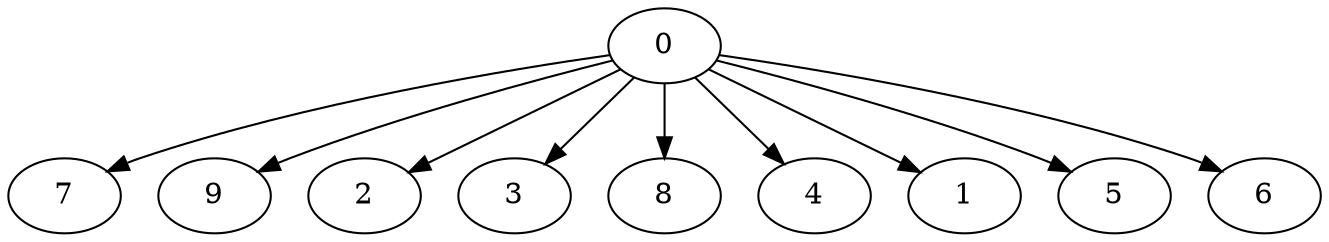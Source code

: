 digraph "Fork_Nodes_10_CCR_1.02_WeightType_Random#1" {
	graph ["Duplicate states"=0,
		GraphType=Fork,
		"Max states in OPEN"=0,
		Modes="120000ms; topo-ordered tasks, ; Pruning: task equivalence, fixed order ready list, ; F-value: ; Optimisation: best schedule length (\
SL) optimisation on equal, ",
		NumberOfTasks=10,
		"Pruned using list schedule length"=60,
		"States removed from OPEN"=0,
		TargetSystem="Homogeneous-2",
		"Time to schedule (ms)"=85,
		"Total idle time"=5,
		"Total schedule length"=29,
		"Total sequential time"=53,
		"Total states created"=159
	];
	0	["Finish time"=3,
		Processor=0,
		"Start time"=0,
		Weight=3];
	7	["Finish time"=29,
		Processor=1,
		"Start time"=20,
		Weight=9];
	0 -> 7	[Weight=9];
	9	["Finish time"=14,
		Processor=1,
		"Start time"=5,
		Weight=9];
	0 -> 9	[Weight=2];
	2	["Finish time"=10,
		Processor=0,
		"Start time"=3,
		Weight=7];
	0 -> 2	[Weight=3];
	3	["Finish time"=29,
		Processor=0,
		"Start time"=22,
		Weight=7];
	0 -> 3	[Weight=9];
	8	["Finish time"=17,
		Processor=0,
		"Start time"=10,
		Weight=7];
	0 -> 8	[Weight=5];
	4	["Finish time"=18,
		Processor=1,
		"Start time"=14,
		Weight=4];
	0 -> 4	[Weight=6];
	1	["Finish time"=20,
		Processor=0,
		"Start time"=17,
		Weight=3];
	0 -> 1	[Weight=6];
	5	["Finish time"=22,
		Processor=0,
		"Start time"=20,
		Weight=2];
	0 -> 5	[Weight=7];
	6	["Finish time"=20,
		Processor=1,
		"Start time"=18,
		Weight=2];
	0 -> 6	[Weight=7];
}
